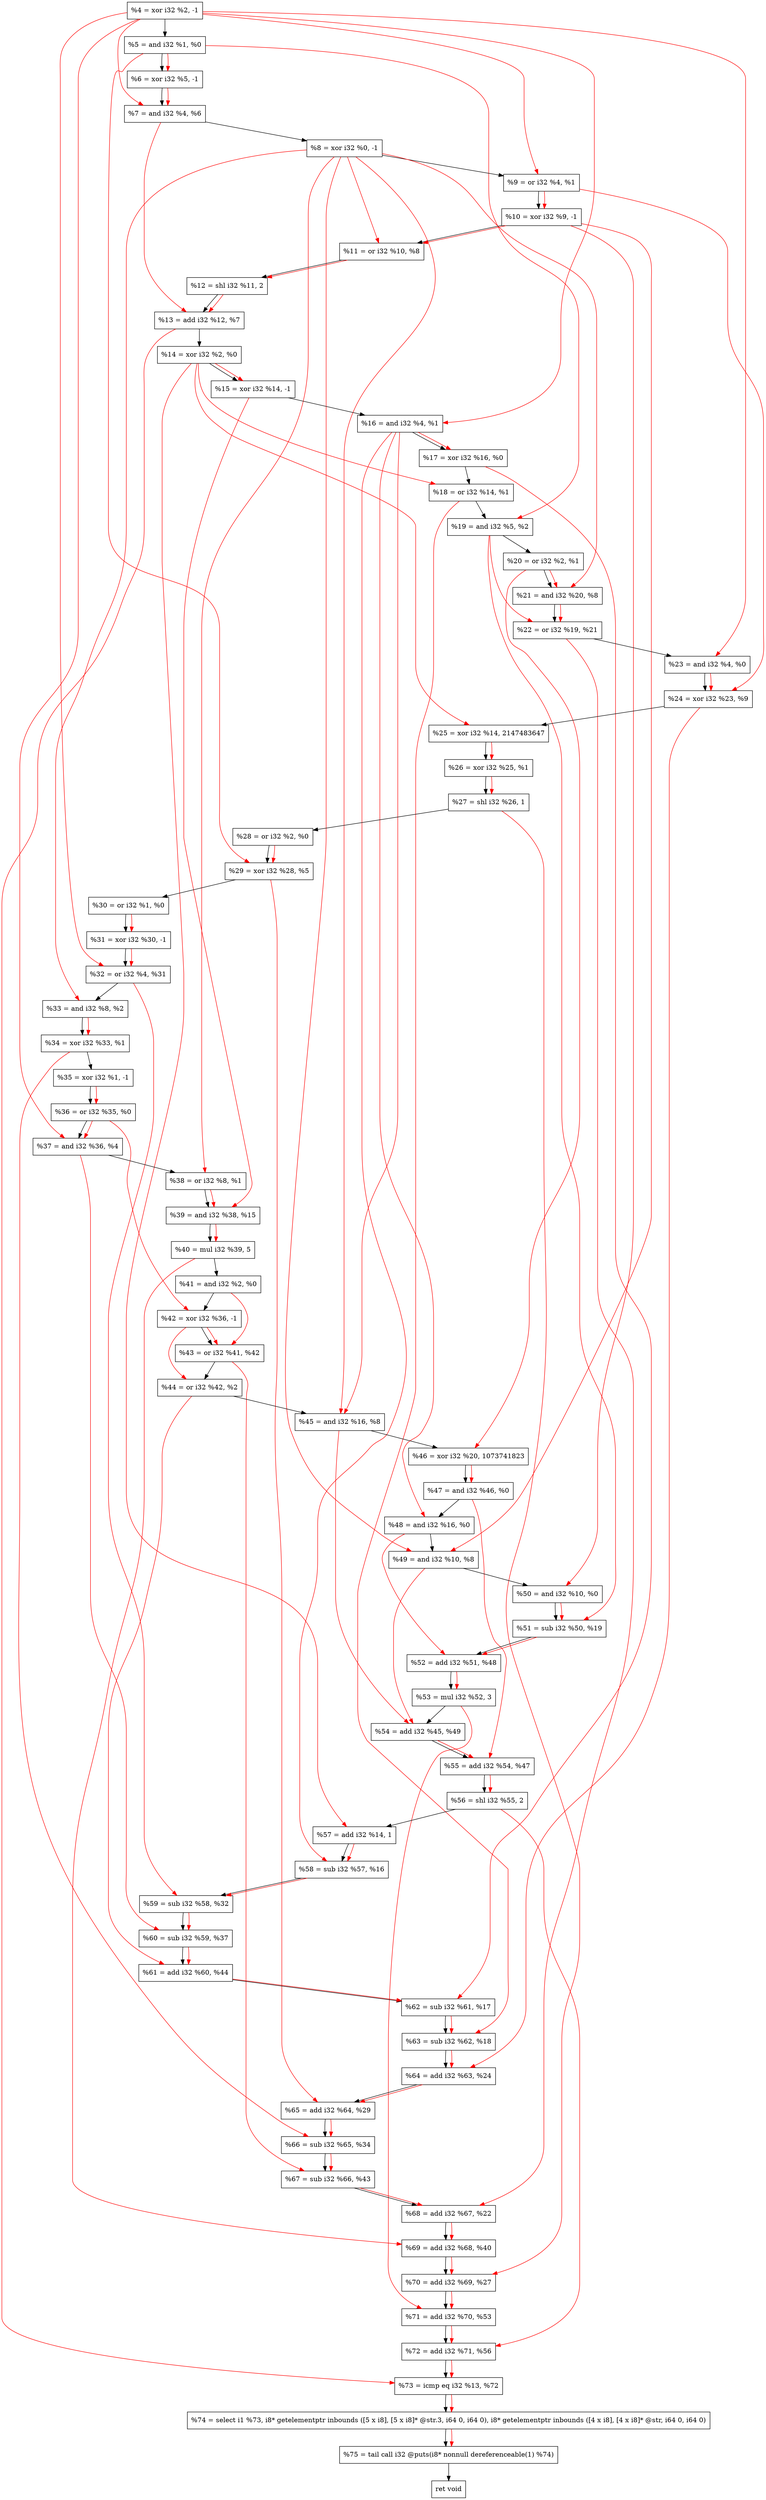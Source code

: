 digraph "DFG for'crackme' function" {
	Node0x249ee20[shape=record, label="  %4 = xor i32 %2, -1"];
	Node0x249eee0[shape=record, label="  %5 = and i32 %1, %0"];
	Node0x249ef50[shape=record, label="  %6 = xor i32 %5, -1"];
	Node0x249efc0[shape=record, label="  %7 = and i32 %4, %6"];
	Node0x249f030[shape=record, label="  %8 = xor i32 %0, -1"];
	Node0x249f0a0[shape=record, label="  %9 = or i32 %4, %1"];
	Node0x249f110[shape=record, label="  %10 = xor i32 %9, -1"];
	Node0x249f180[shape=record, label="  %11 = or i32 %10, %8"];
	Node0x249f1f0[shape=record, label="  %12 = shl i32 %11, 2"];
	Node0x249f260[shape=record, label="  %13 = add i32 %12, %7"];
	Node0x249f2d0[shape=record, label="  %14 = xor i32 %2, %0"];
	Node0x249f340[shape=record, label="  %15 = xor i32 %14, -1"];
	Node0x249f3b0[shape=record, label="  %16 = and i32 %4, %1"];
	Node0x249f420[shape=record, label="  %17 = xor i32 %16, %0"];
	Node0x249f490[shape=record, label="  %18 = or i32 %14, %1"];
	Node0x249f500[shape=record, label="  %19 = and i32 %5, %2"];
	Node0x249f570[shape=record, label="  %20 = or i32 %2, %1"];
	Node0x249f5e0[shape=record, label="  %21 = and i32 %20, %8"];
	Node0x249f650[shape=record, label="  %22 = or i32 %19, %21"];
	Node0x249f6c0[shape=record, label="  %23 = and i32 %4, %0"];
	Node0x249f730[shape=record, label="  %24 = xor i32 %23, %9"];
	Node0x249f7d0[shape=record, label="  %25 = xor i32 %14, 2147483647"];
	Node0x249f840[shape=record, label="  %26 = xor i32 %25, %1"];
	Node0x249f8e0[shape=record, label="  %27 = shl i32 %26, 1"];
	Node0x249f950[shape=record, label="  %28 = or i32 %2, %0"];
	Node0x249f9c0[shape=record, label="  %29 = xor i32 %28, %5"];
	Node0x249fa30[shape=record, label="  %30 = or i32 %1, %0"];
	Node0x249faa0[shape=record, label="  %31 = xor i32 %30, -1"];
	Node0x249fb10[shape=record, label="  %32 = or i32 %4, %31"];
	Node0x249fd90[shape=record, label="  %33 = and i32 %8, %2"];
	Node0x249fe00[shape=record, label="  %34 = xor i32 %33, %1"];
	Node0x249fe70[shape=record, label="  %35 = xor i32 %1, -1"];
	Node0x249fee0[shape=record, label="  %36 = or i32 %35, %0"];
	Node0x249ff50[shape=record, label="  %37 = and i32 %36, %4"];
	Node0x249ffc0[shape=record, label="  %38 = or i32 %8, %1"];
	Node0x24a0030[shape=record, label="  %39 = and i32 %38, %15"];
	Node0x24a00d0[shape=record, label="  %40 = mul i32 %39, 5"];
	Node0x24a0140[shape=record, label="  %41 = and i32 %2, %0"];
	Node0x24a01b0[shape=record, label="  %42 = xor i32 %36, -1"];
	Node0x24a0220[shape=record, label="  %43 = or i32 %41, %42"];
	Node0x24a0290[shape=record, label="  %44 = or i32 %42, %2"];
	Node0x24a0300[shape=record, label="  %45 = and i32 %16, %8"];
	Node0x24a03a0[shape=record, label="  %46 = xor i32 %20, 1073741823"];
	Node0x24a0410[shape=record, label="  %47 = and i32 %46, %0"];
	Node0x24a0480[shape=record, label="  %48 = and i32 %16, %0"];
	Node0x24a04f0[shape=record, label="  %49 = and i32 %10, %8"];
	Node0x24a0560[shape=record, label="  %50 = and i32 %10, %0"];
	Node0x24a05d0[shape=record, label="  %51 = sub i32 %50, %19"];
	Node0x24a0640[shape=record, label="  %52 = add i32 %51, %48"];
	Node0x24a06e0[shape=record, label="  %53 = mul i32 %52, 3"];
	Node0x24a0750[shape=record, label="  %54 = add i32 %45, %49"];
	Node0x24a07c0[shape=record, label="  %55 = add i32 %54, %47"];
	Node0x24a0830[shape=record, label="  %56 = shl i32 %55, 2"];
	Node0x24a08a0[shape=record, label="  %57 = add i32 %14, 1"];
	Node0x24a0910[shape=record, label="  %58 = sub i32 %57, %16"];
	Node0x24a0980[shape=record, label="  %59 = sub i32 %58, %32"];
	Node0x24a09f0[shape=record, label="  %60 = sub i32 %59, %37"];
	Node0x24a0a60[shape=record, label="  %61 = add i32 %60, %44"];
	Node0x24a0ad0[shape=record, label="  %62 = sub i32 %61, %17"];
	Node0x24a0b40[shape=record, label="  %63 = sub i32 %62, %18"];
	Node0x24a0bb0[shape=record, label="  %64 = add i32 %63, %24"];
	Node0x24a1030[shape=record, label="  %65 = add i32 %64, %29"];
	Node0x24a10a0[shape=record, label="  %66 = sub i32 %65, %34"];
	Node0x24a1110[shape=record, label="  %67 = sub i32 %66, %43"];
	Node0x24a1180[shape=record, label="  %68 = add i32 %67, %22"];
	Node0x24a11f0[shape=record, label="  %69 = add i32 %68, %40"];
	Node0x24a1260[shape=record, label="  %70 = add i32 %69, %27"];
	Node0x24a12d0[shape=record, label="  %71 = add i32 %70, %53"];
	Node0x24a1340[shape=record, label="  %72 = add i32 %71, %56"];
	Node0x24a13b0[shape=record, label="  %73 = icmp eq i32 %13, %72"];
	Node0x243f268[shape=record, label="  %74 = select i1 %73, i8* getelementptr inbounds ([5 x i8], [5 x i8]* @str.3, i64 0, i64 0), i8* getelementptr inbounds ([4 x i8], [4 x i8]* @str, i64 0, i64 0)"];
	Node0x24a1640[shape=record, label="  %75 = tail call i32 @puts(i8* nonnull dereferenceable(1) %74)"];
	Node0x24a1690[shape=record, label="  ret void"];
	Node0x249ee20 -> Node0x249eee0;
	Node0x249eee0 -> Node0x249ef50;
	Node0x249ef50 -> Node0x249efc0;
	Node0x249efc0 -> Node0x249f030;
	Node0x249f030 -> Node0x249f0a0;
	Node0x249f0a0 -> Node0x249f110;
	Node0x249f110 -> Node0x249f180;
	Node0x249f180 -> Node0x249f1f0;
	Node0x249f1f0 -> Node0x249f260;
	Node0x249f260 -> Node0x249f2d0;
	Node0x249f2d0 -> Node0x249f340;
	Node0x249f340 -> Node0x249f3b0;
	Node0x249f3b0 -> Node0x249f420;
	Node0x249f420 -> Node0x249f490;
	Node0x249f490 -> Node0x249f500;
	Node0x249f500 -> Node0x249f570;
	Node0x249f570 -> Node0x249f5e0;
	Node0x249f5e0 -> Node0x249f650;
	Node0x249f650 -> Node0x249f6c0;
	Node0x249f6c0 -> Node0x249f730;
	Node0x249f730 -> Node0x249f7d0;
	Node0x249f7d0 -> Node0x249f840;
	Node0x249f840 -> Node0x249f8e0;
	Node0x249f8e0 -> Node0x249f950;
	Node0x249f950 -> Node0x249f9c0;
	Node0x249f9c0 -> Node0x249fa30;
	Node0x249fa30 -> Node0x249faa0;
	Node0x249faa0 -> Node0x249fb10;
	Node0x249fb10 -> Node0x249fd90;
	Node0x249fd90 -> Node0x249fe00;
	Node0x249fe00 -> Node0x249fe70;
	Node0x249fe70 -> Node0x249fee0;
	Node0x249fee0 -> Node0x249ff50;
	Node0x249ff50 -> Node0x249ffc0;
	Node0x249ffc0 -> Node0x24a0030;
	Node0x24a0030 -> Node0x24a00d0;
	Node0x24a00d0 -> Node0x24a0140;
	Node0x24a0140 -> Node0x24a01b0;
	Node0x24a01b0 -> Node0x24a0220;
	Node0x24a0220 -> Node0x24a0290;
	Node0x24a0290 -> Node0x24a0300;
	Node0x24a0300 -> Node0x24a03a0;
	Node0x24a03a0 -> Node0x24a0410;
	Node0x24a0410 -> Node0x24a0480;
	Node0x24a0480 -> Node0x24a04f0;
	Node0x24a04f0 -> Node0x24a0560;
	Node0x24a0560 -> Node0x24a05d0;
	Node0x24a05d0 -> Node0x24a0640;
	Node0x24a0640 -> Node0x24a06e0;
	Node0x24a06e0 -> Node0x24a0750;
	Node0x24a0750 -> Node0x24a07c0;
	Node0x24a07c0 -> Node0x24a0830;
	Node0x24a0830 -> Node0x24a08a0;
	Node0x24a08a0 -> Node0x24a0910;
	Node0x24a0910 -> Node0x24a0980;
	Node0x24a0980 -> Node0x24a09f0;
	Node0x24a09f0 -> Node0x24a0a60;
	Node0x24a0a60 -> Node0x24a0ad0;
	Node0x24a0ad0 -> Node0x24a0b40;
	Node0x24a0b40 -> Node0x24a0bb0;
	Node0x24a0bb0 -> Node0x24a1030;
	Node0x24a1030 -> Node0x24a10a0;
	Node0x24a10a0 -> Node0x24a1110;
	Node0x24a1110 -> Node0x24a1180;
	Node0x24a1180 -> Node0x24a11f0;
	Node0x24a11f0 -> Node0x24a1260;
	Node0x24a1260 -> Node0x24a12d0;
	Node0x24a12d0 -> Node0x24a1340;
	Node0x24a1340 -> Node0x24a13b0;
	Node0x24a13b0 -> Node0x243f268;
	Node0x243f268 -> Node0x24a1640;
	Node0x24a1640 -> Node0x24a1690;
edge [color=red]
	Node0x249eee0 -> Node0x249ef50;
	Node0x249ee20 -> Node0x249efc0;
	Node0x249ef50 -> Node0x249efc0;
	Node0x249ee20 -> Node0x249f0a0;
	Node0x249f0a0 -> Node0x249f110;
	Node0x249f110 -> Node0x249f180;
	Node0x249f030 -> Node0x249f180;
	Node0x249f180 -> Node0x249f1f0;
	Node0x249f1f0 -> Node0x249f260;
	Node0x249efc0 -> Node0x249f260;
	Node0x249f2d0 -> Node0x249f340;
	Node0x249ee20 -> Node0x249f3b0;
	Node0x249f3b0 -> Node0x249f420;
	Node0x249f2d0 -> Node0x249f490;
	Node0x249eee0 -> Node0x249f500;
	Node0x249f570 -> Node0x249f5e0;
	Node0x249f030 -> Node0x249f5e0;
	Node0x249f500 -> Node0x249f650;
	Node0x249f5e0 -> Node0x249f650;
	Node0x249ee20 -> Node0x249f6c0;
	Node0x249f6c0 -> Node0x249f730;
	Node0x249f0a0 -> Node0x249f730;
	Node0x249f2d0 -> Node0x249f7d0;
	Node0x249f7d0 -> Node0x249f840;
	Node0x249f840 -> Node0x249f8e0;
	Node0x249f950 -> Node0x249f9c0;
	Node0x249eee0 -> Node0x249f9c0;
	Node0x249fa30 -> Node0x249faa0;
	Node0x249ee20 -> Node0x249fb10;
	Node0x249faa0 -> Node0x249fb10;
	Node0x249f030 -> Node0x249fd90;
	Node0x249fd90 -> Node0x249fe00;
	Node0x249fe70 -> Node0x249fee0;
	Node0x249fee0 -> Node0x249ff50;
	Node0x249ee20 -> Node0x249ff50;
	Node0x249f030 -> Node0x249ffc0;
	Node0x249ffc0 -> Node0x24a0030;
	Node0x249f340 -> Node0x24a0030;
	Node0x24a0030 -> Node0x24a00d0;
	Node0x249fee0 -> Node0x24a01b0;
	Node0x24a0140 -> Node0x24a0220;
	Node0x24a01b0 -> Node0x24a0220;
	Node0x24a01b0 -> Node0x24a0290;
	Node0x249f3b0 -> Node0x24a0300;
	Node0x249f030 -> Node0x24a0300;
	Node0x249f570 -> Node0x24a03a0;
	Node0x24a03a0 -> Node0x24a0410;
	Node0x249f3b0 -> Node0x24a0480;
	Node0x249f110 -> Node0x24a04f0;
	Node0x249f030 -> Node0x24a04f0;
	Node0x249f110 -> Node0x24a0560;
	Node0x24a0560 -> Node0x24a05d0;
	Node0x249f500 -> Node0x24a05d0;
	Node0x24a05d0 -> Node0x24a0640;
	Node0x24a0480 -> Node0x24a0640;
	Node0x24a0640 -> Node0x24a06e0;
	Node0x24a0300 -> Node0x24a0750;
	Node0x24a04f0 -> Node0x24a0750;
	Node0x24a0750 -> Node0x24a07c0;
	Node0x24a0410 -> Node0x24a07c0;
	Node0x24a07c0 -> Node0x24a0830;
	Node0x249f2d0 -> Node0x24a08a0;
	Node0x24a08a0 -> Node0x24a0910;
	Node0x249f3b0 -> Node0x24a0910;
	Node0x24a0910 -> Node0x24a0980;
	Node0x249fb10 -> Node0x24a0980;
	Node0x24a0980 -> Node0x24a09f0;
	Node0x249ff50 -> Node0x24a09f0;
	Node0x24a09f0 -> Node0x24a0a60;
	Node0x24a0290 -> Node0x24a0a60;
	Node0x24a0a60 -> Node0x24a0ad0;
	Node0x249f420 -> Node0x24a0ad0;
	Node0x24a0ad0 -> Node0x24a0b40;
	Node0x249f490 -> Node0x24a0b40;
	Node0x24a0b40 -> Node0x24a0bb0;
	Node0x249f730 -> Node0x24a0bb0;
	Node0x24a0bb0 -> Node0x24a1030;
	Node0x249f9c0 -> Node0x24a1030;
	Node0x24a1030 -> Node0x24a10a0;
	Node0x249fe00 -> Node0x24a10a0;
	Node0x24a10a0 -> Node0x24a1110;
	Node0x24a0220 -> Node0x24a1110;
	Node0x24a1110 -> Node0x24a1180;
	Node0x249f650 -> Node0x24a1180;
	Node0x24a1180 -> Node0x24a11f0;
	Node0x24a00d0 -> Node0x24a11f0;
	Node0x24a11f0 -> Node0x24a1260;
	Node0x249f8e0 -> Node0x24a1260;
	Node0x24a1260 -> Node0x24a12d0;
	Node0x24a06e0 -> Node0x24a12d0;
	Node0x24a12d0 -> Node0x24a1340;
	Node0x24a0830 -> Node0x24a1340;
	Node0x249f260 -> Node0x24a13b0;
	Node0x24a1340 -> Node0x24a13b0;
	Node0x24a13b0 -> Node0x243f268;
	Node0x243f268 -> Node0x24a1640;
}
